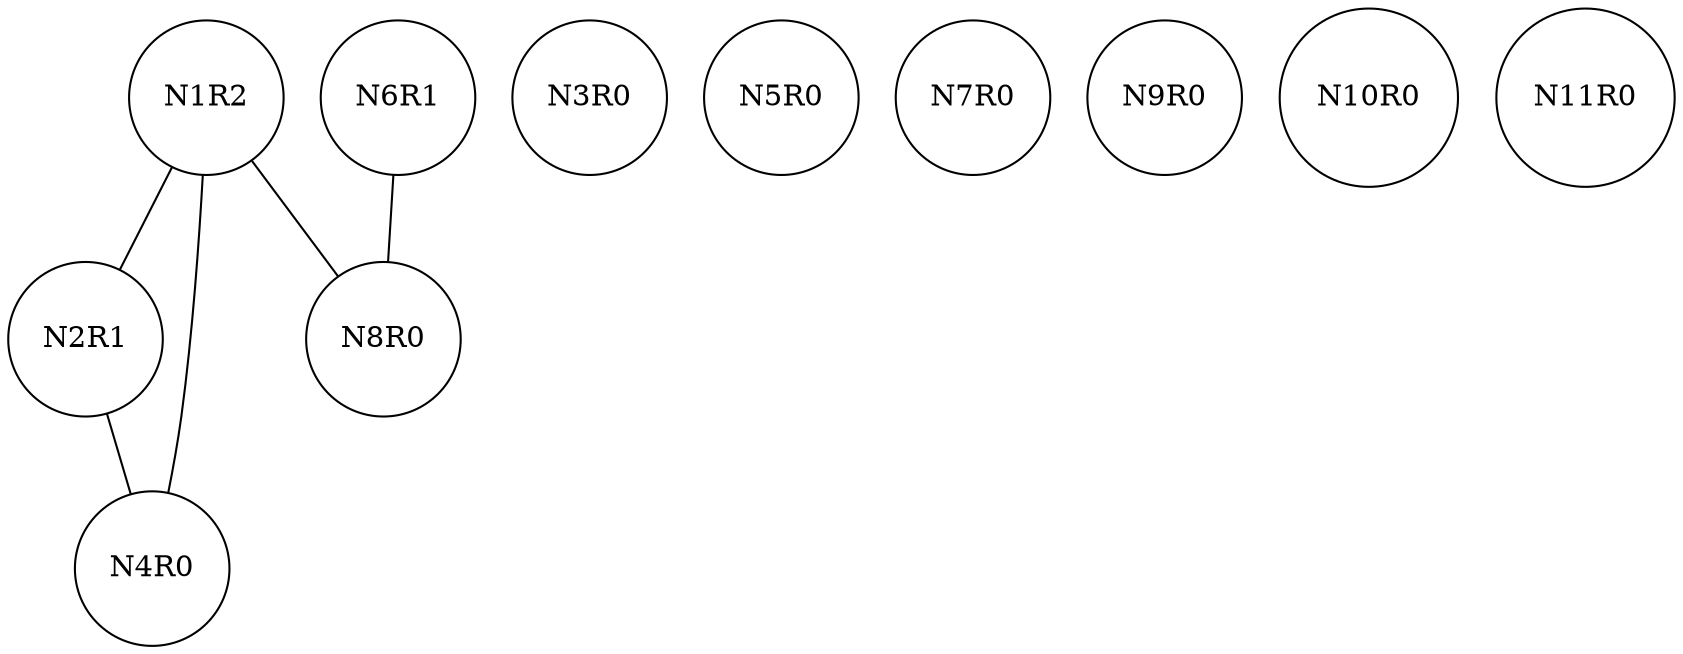 graph ig {
    node [shape = circle];
    N1R2;
    N2R1;
    N3R0;
    N4R0;
    N5R0;
    N6R1;
    N7R0;
    N8R0;
    N9R0;
    N10R0;
    N11R0;
    N1R2 -- N8R0;
    N1R2 -- N4R0;
    N1R2 -- N2R1;
    N2R1 -- N4R0;
    N6R1 -- N8R0;
}

